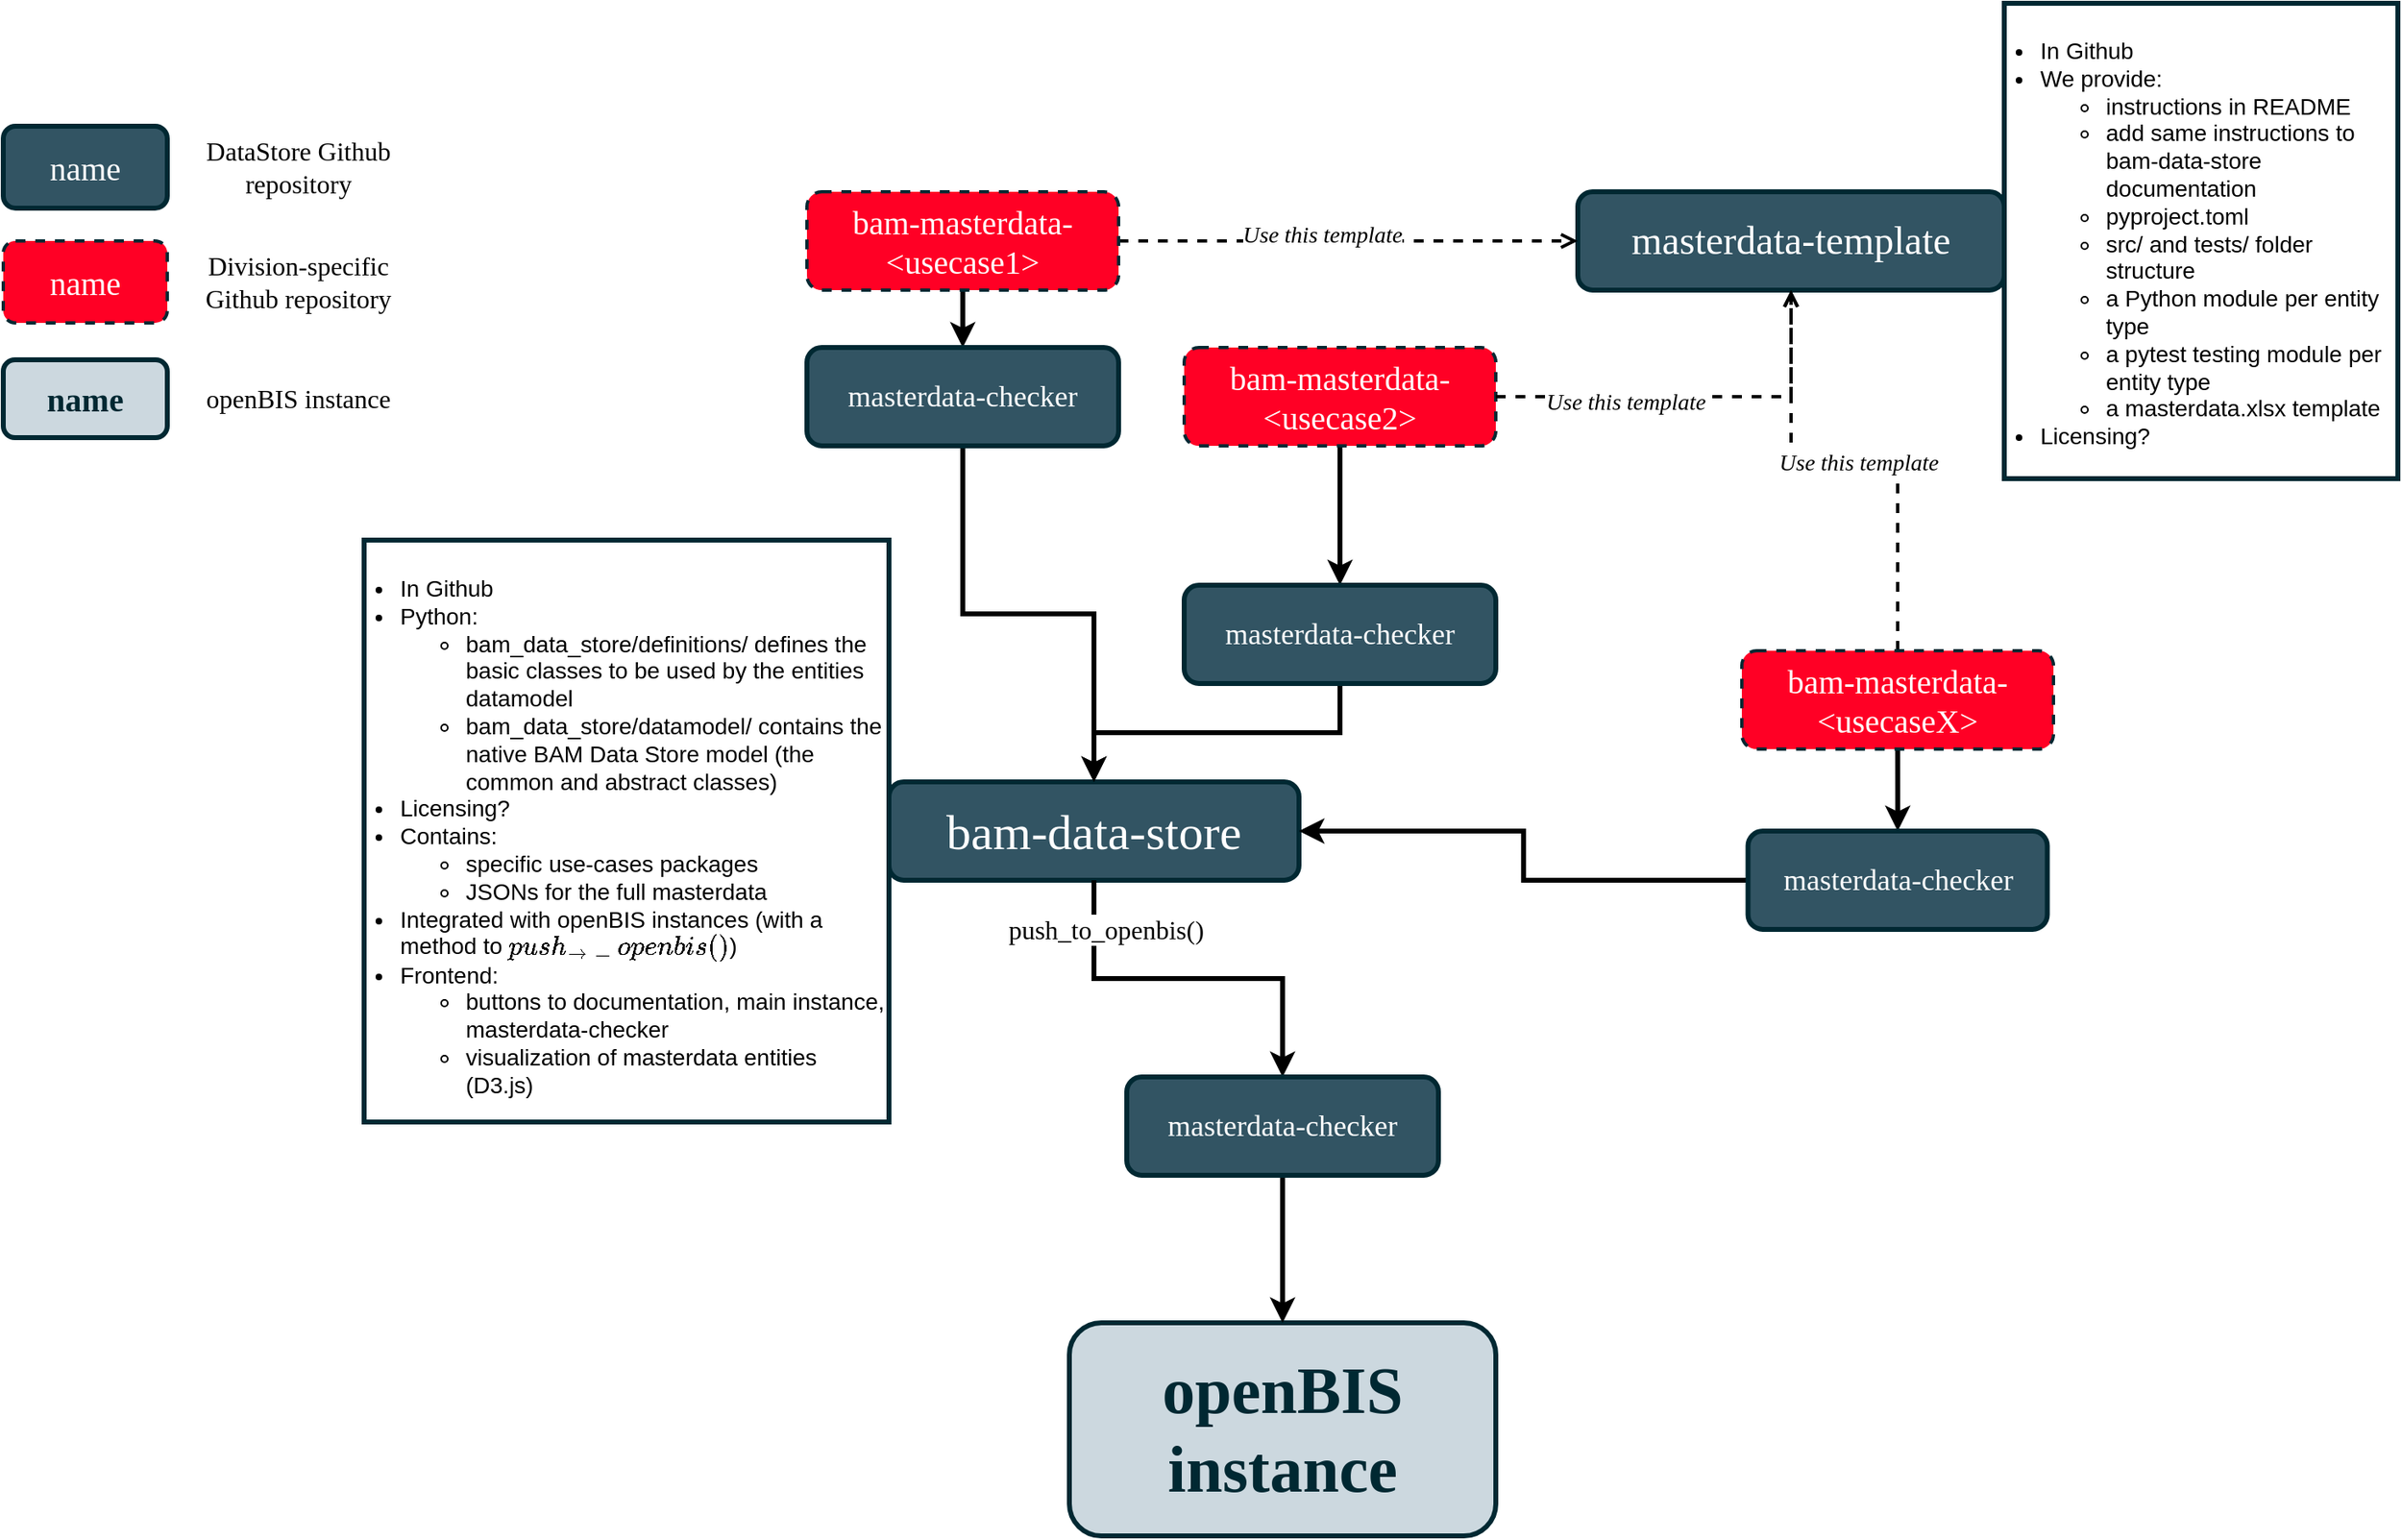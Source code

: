 <mxfile version="25.0.3">
  <diagram name="Page-1" id="0Vyze75IJXNyw1NAYiIs">
    <mxGraphModel dx="2218" dy="1980" grid="1" gridSize="10" guides="1" tooltips="1" connect="1" arrows="1" fold="1" page="1" pageScale="1" pageWidth="850" pageHeight="1100" math="0" shadow="0">
      <root>
        <mxCell id="0" />
        <mxCell id="1" parent="0" />
        <mxCell id="piQVccZ1z7M02Xxa8-p4-25" style="edgeStyle=orthogonalEdgeStyle;rounded=0;orthogonalLoop=1;jettySize=auto;html=1;strokeWidth=3;startArrow=classic;startFill=1;endArrow=none;endFill=0;" edge="1" parent="1" source="piQVccZ1z7M02Xxa8-p4-40" target="piQVccZ1z7M02Xxa8-p4-9">
          <mxGeometry relative="1" as="geometry" />
        </mxCell>
        <mxCell id="piQVccZ1z7M02Xxa8-p4-27" style="edgeStyle=orthogonalEdgeStyle;rounded=0;orthogonalLoop=1;jettySize=auto;html=1;strokeWidth=3;startArrow=classic;startFill=1;endArrow=none;endFill=0;" edge="1" parent="1" source="piQVccZ1z7M02Xxa8-p4-36" target="piQVccZ1z7M02Xxa8-p4-12">
          <mxGeometry relative="1" as="geometry" />
        </mxCell>
        <mxCell id="piQVccZ1z7M02Xxa8-p4-28" style="edgeStyle=orthogonalEdgeStyle;rounded=0;orthogonalLoop=1;jettySize=auto;html=1;strokeWidth=3;startArrow=classic;startFill=1;endArrow=none;endFill=0;" edge="1" parent="1" source="piQVccZ1z7M02Xxa8-p4-38" target="piQVccZ1z7M02Xxa8-p4-11">
          <mxGeometry relative="1" as="geometry" />
        </mxCell>
        <mxCell id="piQVccZ1z7M02Xxa8-p4-7" value="" style="group" vertex="1" connectable="0" parent="1">
          <mxGeometry x="680" y="-145" width="500" height="290" as="geometry" />
        </mxCell>
        <mxCell id="piQVccZ1z7M02Xxa8-p4-6" value="&lt;ul style=&quot;padding-left: 20px;&quot;&gt;&lt;li&gt;In Github&lt;/li&gt;&lt;li&gt;We provide:&lt;/li&gt;&lt;ul&gt;&lt;li&gt;instructions in README&lt;/li&gt;&lt;li&gt;add same instructions to bam-data-store documentation&lt;/li&gt;&lt;li&gt;pyproject.toml&lt;/li&gt;&lt;li&gt;src/ and tests/ folder structure&lt;/li&gt;&lt;li&gt;a Python module per entity type&lt;/li&gt;&lt;li&gt;a pytest testing module per entity type&lt;/li&gt;&lt;li&gt;a masterdata.xlsx template&lt;br&gt;&lt;/li&gt;&lt;/ul&gt;&lt;li&gt;Licensing?&lt;/li&gt;&lt;/ul&gt;" style="rounded=0;whiteSpace=wrap;html=1;strokeWidth=3;strokeColor=#002832;align=left;verticalAlign=top;fontSize=14;" vertex="1" parent="piQVccZ1z7M02Xxa8-p4-7">
          <mxGeometry x="260" width="240" height="290" as="geometry" />
        </mxCell>
        <mxCell id="piQVccZ1z7M02Xxa8-p4-4" value="masterdata-template" style="rounded=1;whiteSpace=wrap;html=1;fillColor=#325463;fontFamily=Klavika;fontColor=#FFFFFF;textShadow=0;fontSize=24;strokeColor=#002832;strokeWidth=3;" vertex="1" parent="piQVccZ1z7M02Xxa8-p4-7">
          <mxGeometry y="115" width="260" height="60" as="geometry" />
        </mxCell>
        <mxCell id="piQVccZ1z7M02Xxa8-p4-13" style="edgeStyle=orthogonalEdgeStyle;rounded=0;orthogonalLoop=1;jettySize=auto;html=1;strokeWidth=2;dashed=1;endArrow=open;endFill=0;" edge="1" parent="1" source="piQVccZ1z7M02Xxa8-p4-9" target="piQVccZ1z7M02Xxa8-p4-4">
          <mxGeometry relative="1" as="geometry" />
        </mxCell>
        <mxCell id="piQVccZ1z7M02Xxa8-p4-17" value="&lt;font style=&quot;font-size: 14px;&quot; face=&quot;Klavika&quot;&gt;&lt;i&gt;Use this template&lt;br&gt;&lt;/i&gt;&lt;/font&gt;" style="edgeLabel;html=1;align=center;verticalAlign=middle;resizable=0;points=[];" vertex="1" connectable="0" parent="piQVccZ1z7M02Xxa8-p4-13">
          <mxGeometry x="-0.118" y="3" relative="1" as="geometry">
            <mxPoint as="offset" />
          </mxGeometry>
        </mxCell>
        <mxCell id="piQVccZ1z7M02Xxa8-p4-9" value="bam-masterdata-&amp;lt;usecase1&amp;gt;" style="rounded=1;whiteSpace=wrap;html=1;fillColor=#FF0025;fontFamily=Klavika;fontColor=#FFFFFF;textShadow=0;fontSize=20;strokeColor=#002832;strokeWidth=2;dashed=1;" vertex="1" parent="1">
          <mxGeometry x="210" y="-30" width="190" height="60" as="geometry" />
        </mxCell>
        <mxCell id="piQVccZ1z7M02Xxa8-p4-20" style="edgeStyle=orthogonalEdgeStyle;rounded=0;orthogonalLoop=1;jettySize=auto;html=1;endArrow=open;endFill=0;strokeWidth=2;dashed=1;" edge="1" parent="1" source="piQVccZ1z7M02Xxa8-p4-12" target="piQVccZ1z7M02Xxa8-p4-4">
          <mxGeometry relative="1" as="geometry" />
        </mxCell>
        <mxCell id="piQVccZ1z7M02Xxa8-p4-22" value="&lt;font style=&quot;font-size: 14px;&quot; face=&quot;Klavika&quot;&gt;&lt;i&gt;Use this template&lt;br&gt;&lt;/i&gt;&lt;/font&gt;" style="edgeLabel;html=1;align=center;verticalAlign=middle;resizable=0;points=[];" vertex="1" connectable="0" parent="piQVccZ1z7M02Xxa8-p4-20">
          <mxGeometry x="-0.051" y="-4" relative="1" as="geometry">
            <mxPoint x="1" as="offset" />
          </mxGeometry>
        </mxCell>
        <mxCell id="piQVccZ1z7M02Xxa8-p4-12" value="bam-masterdata-&amp;lt;usecaseX&amp;gt;" style="rounded=1;whiteSpace=wrap;html=1;fillColor=#FF0025;fontFamily=Klavika;fontColor=#FFFFFF;textShadow=0;fontSize=20;strokeColor=#002832;strokeWidth=2;dashed=1;" vertex="1" parent="1">
          <mxGeometry x="780" y="250" width="190" height="60" as="geometry" />
        </mxCell>
        <mxCell id="piQVccZ1z7M02Xxa8-p4-11" value="bam-masterdata-&amp;lt;usecase2&amp;gt;" style="rounded=1;whiteSpace=wrap;html=1;fillColor=#FF0025;fontFamily=Klavika;fontColor=#FFFFFF;textShadow=0;fontSize=20;strokeColor=#002832;strokeWidth=2;dashed=1;" vertex="1" parent="1">
          <mxGeometry x="440" y="65" width="190" height="60" as="geometry" />
        </mxCell>
        <mxCell id="piQVccZ1z7M02Xxa8-p4-19" style="edgeStyle=orthogonalEdgeStyle;rounded=0;orthogonalLoop=1;jettySize=auto;html=1;strokeWidth=2;dashed=1;endArrow=open;endFill=0;" edge="1" parent="1" source="piQVccZ1z7M02Xxa8-p4-11" target="piQVccZ1z7M02Xxa8-p4-4">
          <mxGeometry relative="1" as="geometry" />
        </mxCell>
        <mxCell id="piQVccZ1z7M02Xxa8-p4-21" value="&lt;font style=&quot;font-size: 14px;&quot; face=&quot;Klavika&quot;&gt;&lt;i&gt;Use this template&lt;br&gt;&lt;/i&gt;&lt;/font&gt;" style="edgeLabel;html=1;align=center;verticalAlign=middle;resizable=0;points=[];" vertex="1" connectable="0" parent="piQVccZ1z7M02Xxa8-p4-19">
          <mxGeometry x="-0.361" y="-4" relative="1" as="geometry">
            <mxPoint as="offset" />
          </mxGeometry>
        </mxCell>
        <mxCell id="piQVccZ1z7M02Xxa8-p4-30" value="" style="group" vertex="1" connectable="0" parent="1">
          <mxGeometry x="-60" y="182.5" width="570" height="355" as="geometry" />
        </mxCell>
        <mxCell id="piQVccZ1z7M02Xxa8-p4-1" value="&lt;font&gt;bam&lt;/font&gt;-data-store" style="rounded=1;whiteSpace=wrap;html=1;fillColor=#325463;fontFamily=Klavika;fontColor=#FFFFFF;textShadow=0;fontSize=30;strokeColor=#002832;strokeWidth=3;" vertex="1" parent="piQVccZ1z7M02Xxa8-p4-30">
          <mxGeometry x="320" y="147.5" width="250" height="60" as="geometry" />
        </mxCell>
        <mxCell id="piQVccZ1z7M02Xxa8-p4-29" value="&lt;ul style=&quot;padding-left: 20px;&quot;&gt;&lt;li&gt;In Github&lt;/li&gt;&lt;li&gt;Python:&lt;/li&gt;&lt;ul&gt;&lt;li&gt;bam_data_store/definitions/ defines the basic classes to be used by the entities datamodel&lt;/li&gt;&lt;li&gt;bam_data_store/datamodel/ contains the native BAM Data Store model (the common and abstract classes)&lt;/li&gt;&lt;/ul&gt;&lt;li&gt;Licensing?&lt;/li&gt;&lt;li&gt;Contains:&lt;/li&gt;&lt;ul&gt;&lt;li&gt;specific use-cases packages&lt;/li&gt;&lt;li&gt;JSONs for the full masterdata&lt;br&gt;&lt;/li&gt;&lt;/ul&gt;&lt;li&gt;Integrated with openBIS instances (with a method to `push_to_openbis()`)&lt;br&gt;&lt;/li&gt;&lt;li&gt;Frontend:&lt;/li&gt;&lt;ul&gt;&lt;li&gt;buttons to documentation, main instance, masterdata-checker&lt;br&gt;&lt;/li&gt;&lt;li&gt;visualization of masterdata entities (D3.js)&lt;br&gt;&lt;/li&gt;&lt;/ul&gt;&lt;/ul&gt;" style="rounded=0;whiteSpace=wrap;html=1;strokeWidth=3;strokeColor=#002832;align=left;verticalAlign=top;fontSize=14;" vertex="1" parent="piQVccZ1z7M02Xxa8-p4-30">
          <mxGeometry width="320" height="355" as="geometry" />
        </mxCell>
        <mxCell id="piQVccZ1z7M02Xxa8-p4-31" value="&lt;div&gt;openBIS&lt;/div&gt;&lt;div&gt;instance&lt;br&gt;&lt;/div&gt;" style="rounded=1;whiteSpace=wrap;html=1;fillColor=#CCD8DF;fontFamily=Klavika;fontColor=#002832;textShadow=0;fontSize=40;strokeColor=#002832;strokeWidth=3;fontStyle=1" vertex="1" parent="1">
          <mxGeometry x="370" y="660" width="260" height="130" as="geometry" />
        </mxCell>
        <mxCell id="piQVccZ1z7M02Xxa8-p4-32" style="edgeStyle=orthogonalEdgeStyle;rounded=0;orthogonalLoop=1;jettySize=auto;html=1;strokeWidth=3;" edge="1" parent="1" source="piQVccZ1z7M02Xxa8-p4-5" target="piQVccZ1z7M02Xxa8-p4-31">
          <mxGeometry relative="1" as="geometry" />
        </mxCell>
        <mxCell id="piQVccZ1z7M02Xxa8-p4-34" value="" style="edgeStyle=orthogonalEdgeStyle;rounded=0;orthogonalLoop=1;jettySize=auto;html=1;strokeWidth=3;" edge="1" parent="1" source="piQVccZ1z7M02Xxa8-p4-1" target="piQVccZ1z7M02Xxa8-p4-5">
          <mxGeometry relative="1" as="geometry">
            <mxPoint x="385" y="390" as="sourcePoint" />
            <mxPoint x="500" y="660" as="targetPoint" />
          </mxGeometry>
        </mxCell>
        <mxCell id="piQVccZ1z7M02Xxa8-p4-35" value="&lt;font face=&quot;Klavika&quot; style=&quot;font-size: 16px;&quot;&gt;push_to_openbis()&lt;/font&gt;" style="edgeLabel;html=1;align=center;verticalAlign=middle;resizable=0;points=[];" vertex="1" connectable="0" parent="piQVccZ1z7M02Xxa8-p4-34">
          <mxGeometry x="-0.096" y="1" relative="1" as="geometry">
            <mxPoint x="-39" y="-29" as="offset" />
          </mxGeometry>
        </mxCell>
        <mxCell id="piQVccZ1z7M02Xxa8-p4-5" value="masterdata-checker" style="rounded=1;whiteSpace=wrap;html=1;fillColor=#325463;fontFamily=Klavika;fontColor=#FFFFFF;textShadow=0;fontSize=18;strokeColor=#002832;strokeWidth=3;" vertex="1" parent="1">
          <mxGeometry x="405" y="510" width="190" height="60" as="geometry" />
        </mxCell>
        <mxCell id="piQVccZ1z7M02Xxa8-p4-37" value="" style="edgeStyle=orthogonalEdgeStyle;rounded=0;orthogonalLoop=1;jettySize=auto;html=1;strokeWidth=3;startArrow=classic;startFill=1;endArrow=none;endFill=0;" edge="1" parent="1" source="piQVccZ1z7M02Xxa8-p4-1" target="piQVccZ1z7M02Xxa8-p4-36">
          <mxGeometry relative="1" as="geometry">
            <mxPoint x="510" y="360" as="sourcePoint" />
            <mxPoint x="785" y="280" as="targetPoint" />
          </mxGeometry>
        </mxCell>
        <mxCell id="piQVccZ1z7M02Xxa8-p4-36" value="masterdata-checker" style="rounded=1;whiteSpace=wrap;html=1;fillColor=#325463;fontFamily=Klavika;fontColor=#FFFFFF;textShadow=0;fontSize=18;strokeColor=#002832;strokeWidth=3;" vertex="1" parent="1">
          <mxGeometry x="783.75" y="360" width="182.5" height="60" as="geometry" />
        </mxCell>
        <mxCell id="piQVccZ1z7M02Xxa8-p4-39" value="" style="edgeStyle=orthogonalEdgeStyle;rounded=0;orthogonalLoop=1;jettySize=auto;html=1;strokeWidth=3;startArrow=classic;startFill=1;endArrow=none;endFill=0;" edge="1" parent="1" source="piQVccZ1z7M02Xxa8-p4-1" target="piQVccZ1z7M02Xxa8-p4-38">
          <mxGeometry relative="1" as="geometry">
            <mxPoint x="385" y="330" as="sourcePoint" />
            <mxPoint x="520" y="150" as="targetPoint" />
          </mxGeometry>
        </mxCell>
        <mxCell id="piQVccZ1z7M02Xxa8-p4-38" value="masterdata-checker" style="rounded=1;whiteSpace=wrap;html=1;fillColor=#325463;fontFamily=Klavika;fontColor=#FFFFFF;textShadow=0;fontSize=18;strokeColor=#002832;strokeWidth=3;" vertex="1" parent="1">
          <mxGeometry x="440" y="210" width="190" height="60" as="geometry" />
        </mxCell>
        <mxCell id="piQVccZ1z7M02Xxa8-p4-41" value="" style="edgeStyle=orthogonalEdgeStyle;rounded=0;orthogonalLoop=1;jettySize=auto;html=1;strokeWidth=3;startArrow=classic;startFill=1;endArrow=none;endFill=0;" edge="1" parent="1" source="piQVccZ1z7M02Xxa8-p4-1" target="piQVccZ1z7M02Xxa8-p4-40">
          <mxGeometry relative="1" as="geometry">
            <mxPoint x="385" y="330" as="sourcePoint" />
            <mxPoint x="305" y="30" as="targetPoint" />
          </mxGeometry>
        </mxCell>
        <mxCell id="piQVccZ1z7M02Xxa8-p4-40" value="masterdata-checker" style="rounded=1;whiteSpace=wrap;html=1;fillColor=#325463;fontFamily=Klavika;fontColor=#FFFFFF;textShadow=0;fontSize=18;strokeColor=#002832;strokeWidth=3;" vertex="1" parent="1">
          <mxGeometry x="210" y="65" width="190" height="60" as="geometry" />
        </mxCell>
        <mxCell id="piQVccZ1z7M02Xxa8-p4-44" value="name" style="rounded=1;whiteSpace=wrap;html=1;fillColor=#325463;fontFamily=Klavika;fontColor=#FFFFFF;textShadow=0;fontSize=20;strokeColor=#002832;strokeWidth=3;" vertex="1" parent="1">
          <mxGeometry x="-280" y="-70" width="100" height="50" as="geometry" />
        </mxCell>
        <mxCell id="piQVccZ1z7M02Xxa8-p4-45" value="DataStore Github repository" style="text;html=1;align=center;verticalAlign=middle;whiteSpace=wrap;rounded=0;fontFamily=Klavika;fontSize=16;" vertex="1" parent="1">
          <mxGeometry x="-170" y="-60" width="140" height="30" as="geometry" />
        </mxCell>
        <mxCell id="piQVccZ1z7M02Xxa8-p4-47" value="Division-specific Github repository" style="text;html=1;align=center;verticalAlign=middle;whiteSpace=wrap;rounded=0;fontFamily=Klavika;fontSize=16;" vertex="1" parent="1">
          <mxGeometry x="-170" y="10" width="140" height="30" as="geometry" />
        </mxCell>
        <mxCell id="piQVccZ1z7M02Xxa8-p4-48" value="name" style="rounded=1;whiteSpace=wrap;html=1;fillColor=#FF0025;fontFamily=Klavika;fontColor=#FFFFFF;textShadow=0;fontSize=20;strokeColor=#002832;strokeWidth=2;dashed=1;" vertex="1" parent="1">
          <mxGeometry x="-280" width="100" height="50" as="geometry" />
        </mxCell>
        <mxCell id="piQVccZ1z7M02Xxa8-p4-50" value="name" style="rounded=1;whiteSpace=wrap;html=1;fillColor=#CCD8DF;fontFamily=Klavika;fontColor=#002832;textShadow=0;fontSize=20;strokeColor=#002832;strokeWidth=3;fontStyle=1" vertex="1" parent="1">
          <mxGeometry x="-280" y="72.5" width="100" height="47.5" as="geometry" />
        </mxCell>
        <mxCell id="piQVccZ1z7M02Xxa8-p4-51" value="openBIS instance" style="text;html=1;align=center;verticalAlign=middle;whiteSpace=wrap;rounded=0;fontFamily=Klavika;fontSize=16;" vertex="1" parent="1">
          <mxGeometry x="-170" y="81.25" width="140" height="30" as="geometry" />
        </mxCell>
      </root>
    </mxGraphModel>
  </diagram>
</mxfile>
